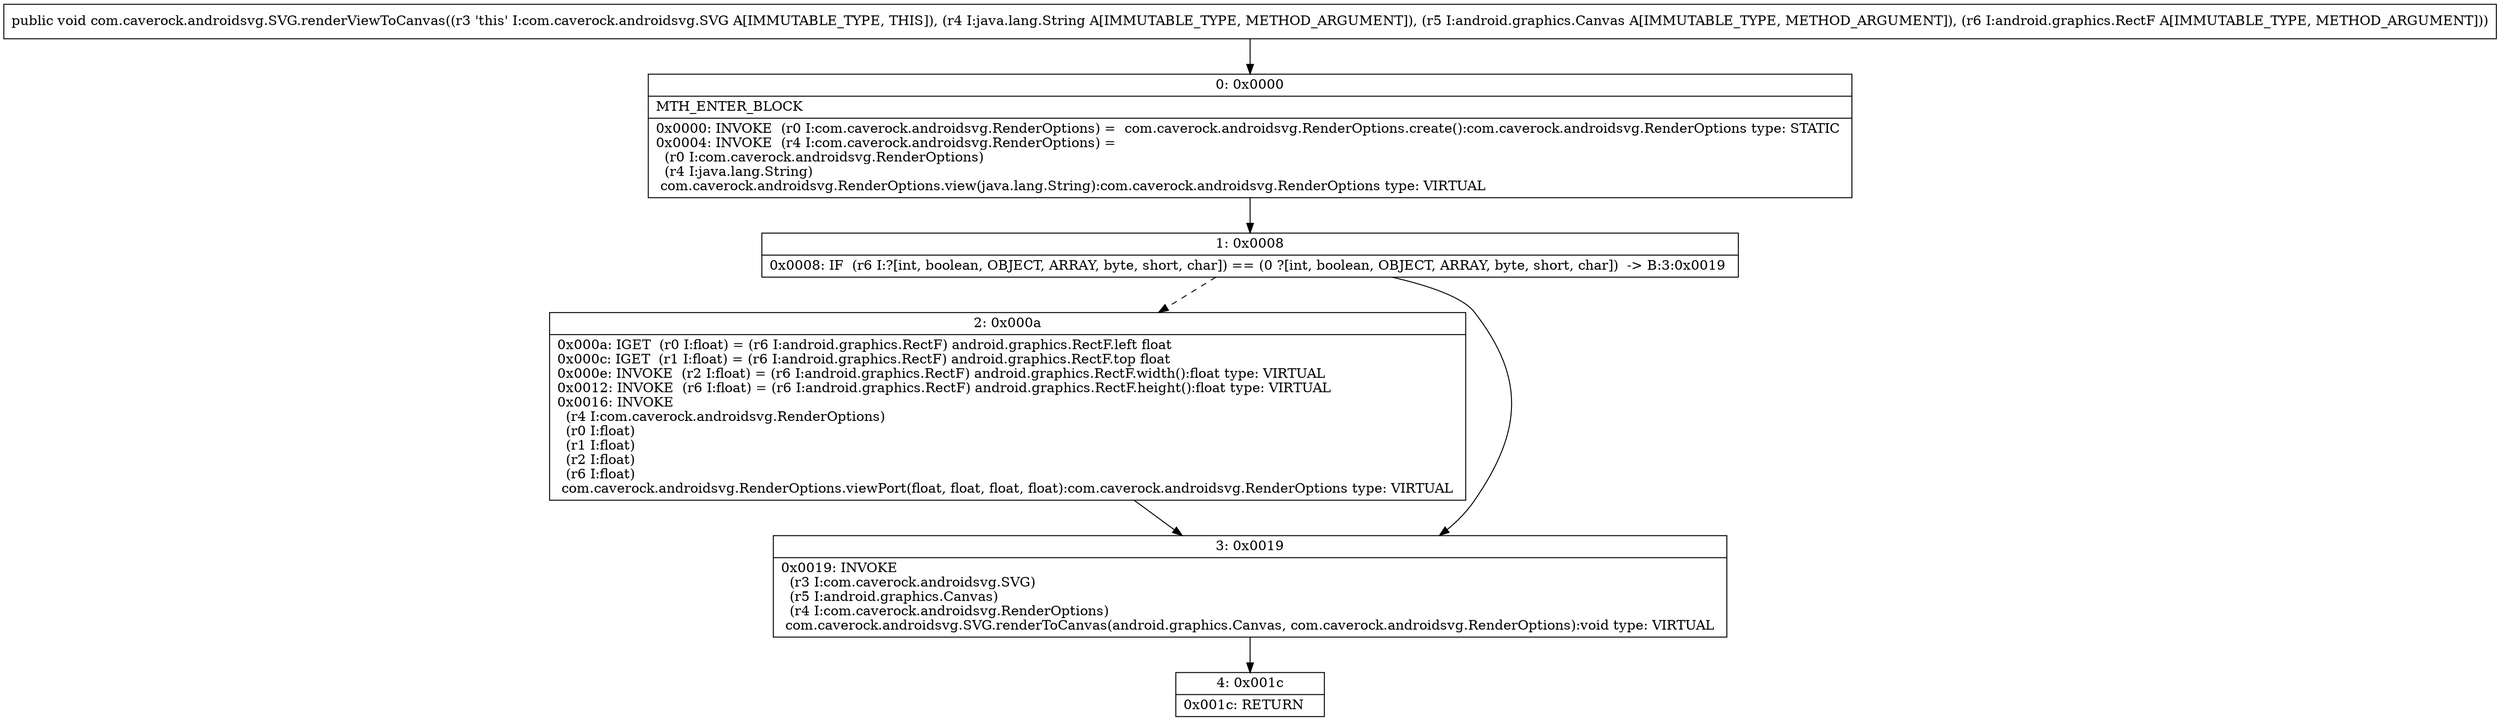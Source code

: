 digraph "CFG forcom.caverock.androidsvg.SVG.renderViewToCanvas(Ljava\/lang\/String;Landroid\/graphics\/Canvas;Landroid\/graphics\/RectF;)V" {
Node_0 [shape=record,label="{0\:\ 0x0000|MTH_ENTER_BLOCK\l|0x0000: INVOKE  (r0 I:com.caverock.androidsvg.RenderOptions) =  com.caverock.androidsvg.RenderOptions.create():com.caverock.androidsvg.RenderOptions type: STATIC \l0x0004: INVOKE  (r4 I:com.caverock.androidsvg.RenderOptions) = \l  (r0 I:com.caverock.androidsvg.RenderOptions)\l  (r4 I:java.lang.String)\l com.caverock.androidsvg.RenderOptions.view(java.lang.String):com.caverock.androidsvg.RenderOptions type: VIRTUAL \l}"];
Node_1 [shape=record,label="{1\:\ 0x0008|0x0008: IF  (r6 I:?[int, boolean, OBJECT, ARRAY, byte, short, char]) == (0 ?[int, boolean, OBJECT, ARRAY, byte, short, char])  \-\> B:3:0x0019 \l}"];
Node_2 [shape=record,label="{2\:\ 0x000a|0x000a: IGET  (r0 I:float) = (r6 I:android.graphics.RectF) android.graphics.RectF.left float \l0x000c: IGET  (r1 I:float) = (r6 I:android.graphics.RectF) android.graphics.RectF.top float \l0x000e: INVOKE  (r2 I:float) = (r6 I:android.graphics.RectF) android.graphics.RectF.width():float type: VIRTUAL \l0x0012: INVOKE  (r6 I:float) = (r6 I:android.graphics.RectF) android.graphics.RectF.height():float type: VIRTUAL \l0x0016: INVOKE  \l  (r4 I:com.caverock.androidsvg.RenderOptions)\l  (r0 I:float)\l  (r1 I:float)\l  (r2 I:float)\l  (r6 I:float)\l com.caverock.androidsvg.RenderOptions.viewPort(float, float, float, float):com.caverock.androidsvg.RenderOptions type: VIRTUAL \l}"];
Node_3 [shape=record,label="{3\:\ 0x0019|0x0019: INVOKE  \l  (r3 I:com.caverock.androidsvg.SVG)\l  (r5 I:android.graphics.Canvas)\l  (r4 I:com.caverock.androidsvg.RenderOptions)\l com.caverock.androidsvg.SVG.renderToCanvas(android.graphics.Canvas, com.caverock.androidsvg.RenderOptions):void type: VIRTUAL \l}"];
Node_4 [shape=record,label="{4\:\ 0x001c|0x001c: RETURN   \l}"];
MethodNode[shape=record,label="{public void com.caverock.androidsvg.SVG.renderViewToCanvas((r3 'this' I:com.caverock.androidsvg.SVG A[IMMUTABLE_TYPE, THIS]), (r4 I:java.lang.String A[IMMUTABLE_TYPE, METHOD_ARGUMENT]), (r5 I:android.graphics.Canvas A[IMMUTABLE_TYPE, METHOD_ARGUMENT]), (r6 I:android.graphics.RectF A[IMMUTABLE_TYPE, METHOD_ARGUMENT])) }"];
MethodNode -> Node_0;
Node_0 -> Node_1;
Node_1 -> Node_2[style=dashed];
Node_1 -> Node_3;
Node_2 -> Node_3;
Node_3 -> Node_4;
}

